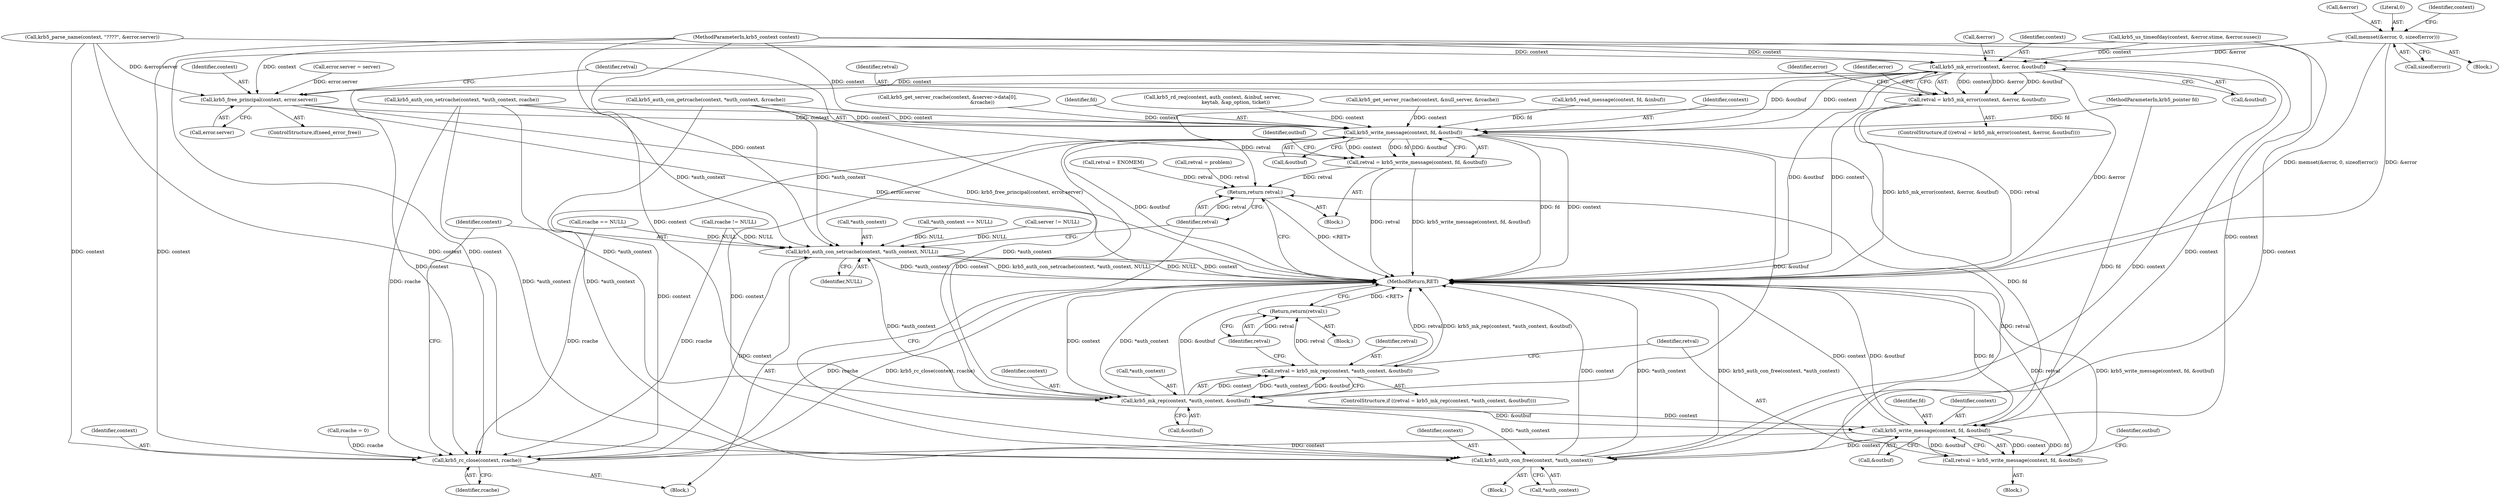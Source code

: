 digraph "0_krb5_102bb6ebf20f9174130c85c3b052ae104e5073ec_0@API" {
"1000390" [label="(Call,memset(&error, 0, sizeof(error)))"];
"1000482" [label="(Call,krb5_mk_error(context, &error, &outbuf))"];
"1000480" [label="(Call,retval = krb5_mk_error(context, &error, &outbuf))"];
"1000599" [label="(Return,return retval;)"];
"1000504" [label="(Call,krb5_free_principal(context, error.server))"];
"1000523" [label="(Call,krb5_write_message(context, fd, &outbuf))"];
"1000521" [label="(Call,retval = krb5_write_message(context, fd, &outbuf))"];
"1000552" [label="(Call,krb5_mk_rep(context, *auth_context, &outbuf))"];
"1000550" [label="(Call,retval = krb5_mk_rep(context, *auth_context, &outbuf))"];
"1000559" [label="(Return,return(retval);)"];
"1000563" [label="(Call,krb5_write_message(context, fd, &outbuf))"];
"1000561" [label="(Call,retval = krb5_write_message(context, fd, &outbuf))"];
"1000579" [label="(Call,krb5_auth_con_free(context, *auth_context))"];
"1000591" [label="(Call,krb5_rc_close(context, rcache))"];
"1000594" [label="(Call,krb5_auth_con_setrcache(context, *auth_context, NULL))"];
"1000305" [label="(Call,rcache == NULL)"];
"1000480" [label="(Call,retval = krb5_mk_error(context, &error, &outbuf))"];
"1000600" [label="(Identifier,retval)"];
"1000550" [label="(Call,retval = krb5_mk_rep(context, *auth_context, &outbuf))"];
"1000553" [label="(Identifier,context)"];
"1000484" [label="(Call,&error)"];
"1000563" [label="(Call,krb5_write_message(context, fd, &outbuf))"];
"1000486" [label="(Call,&outbuf)"];
"1000596" [label="(Call,*auth_context)"];
"1000561" [label="(Call,retval = krb5_write_message(context, fd, &outbuf))"];
"1000295" [label="(Call,krb5_auth_con_getrcache(context, *auth_context, &rcache))"];
"1000526" [label="(Call,&outbuf)"];
"1000482" [label="(Call,krb5_mk_error(context, &error, &outbuf))"];
"1000530" [label="(Identifier,outbuf)"];
"1000594" [label="(Call,krb5_auth_con_setrcache(context, *auth_context, NULL))"];
"1000566" [label="(Call,&outbuf)"];
"1000581" [label="(Call,*auth_context)"];
"1000408" [label="(Call,error.server = server)"];
"1000387" [label="(Block,)"];
"1000390" [label="(Call,memset(&error, 0, sizeof(error)))"];
"1000521" [label="(Call,retval = krb5_write_message(context, fd, &outbuf))"];
"1000506" [label="(Call,error.server)"];
"1000117" [label="(MethodParameterIn,krb5_pointer fd)"];
"1000504" [label="(Call,krb5_free_principal(context, error.server))"];
"1000492" [label="(Identifier,error)"];
"1000322" [label="(Call,krb5_get_server_rcache(context, &server->data[0],\n                                             &rcache))"];
"1000556" [label="(Call,&outbuf)"];
"1000564" [label="(Identifier,context)"];
"1000548" [label="(Block,)"];
"1000570" [label="(Identifier,outbuf)"];
"1000562" [label="(Identifier,retval)"];
"1000578" [label="(Block,)"];
"1000579" [label="(Call,krb5_auth_con_free(context, *auth_context))"];
"1000580" [label="(Identifier,context)"];
"1000590" [label="(Block,)"];
"1000483" [label="(Identifier,context)"];
"1000525" [label="(Identifier,fd)"];
"1000115" [label="(MethodParameterIn,krb5_context context)"];
"1000601" [label="(MethodReturn,RET)"];
"1000554" [label="(Call,*auth_context)"];
"1000558" [label="(Block,)"];
"1000391" [label="(Call,&error)"];
"1000593" [label="(Identifier,rcache)"];
"1000371" [label="(Call,krb5_rd_req(context, auth_context, &inbuf, server,\n                              keytab, &ap_option, ticket))"];
"1000587" [label="(Call,rcache != NULL)"];
"1000523" [label="(Call,krb5_write_message(context, fd, &outbuf))"];
"1000537" [label="(Call,retval = problem)"];
"1000393" [label="(Literal,0)"];
"1000346" [label="(Call,krb5_get_server_rcache(context, &null_server, &rcache))"];
"1000522" [label="(Identifier,retval)"];
"1000552" [label="(Call,krb5_mk_rep(context, *auth_context, &outbuf))"];
"1000277" [label="(Call,*auth_context == NULL)"];
"1000560" [label="(Identifier,retval)"];
"1000549" [label="(ControlStructure,if ((retval = krb5_mk_rep(context, *auth_context, &outbuf))))"];
"1000598" [label="(Identifier,NULL)"];
"1000269" [label="(Call,krb5_read_message(context, fd, &inbuf))"];
"1000505" [label="(Identifier,context)"];
"1000311" [label="(Call,server != NULL)"];
"1000551" [label="(Identifier,retval)"];
"1000592" [label="(Identifier,context)"];
"1000124" [label="(Block,)"];
"1000417" [label="(Call,krb5_parse_name(context, \"????\", &error.server))"];
"1000599" [label="(Return,return retval;)"];
"1000475" [label="(Call,retval = ENOMEM)"];
"1000394" [label="(Call,sizeof(error))"];
"1000565" [label="(Identifier,fd)"];
"1000396" [label="(Call,krb5_us_timeofday(context, &error.stime, &error.susec))"];
"1000595" [label="(Identifier,context)"];
"1000591" [label="(Call,krb5_rc_close(context, rcache))"];
"1000481" [label="(Identifier,retval)"];
"1000479" [label="(ControlStructure,if ((retval = krb5_mk_error(context, &error, &outbuf))))"];
"1000397" [label="(Identifier,context)"];
"1000357" [label="(Call,krb5_auth_con_setrcache(context, *auth_context, rcache))"];
"1000502" [label="(ControlStructure,if(need_error_free))"];
"1000135" [label="(Call,rcache = 0)"];
"1000559" [label="(Return,return(retval);)"];
"1000524" [label="(Identifier,context)"];
"1000499" [label="(Identifier,error)"];
"1000390" -> "1000387"  [label="AST: "];
"1000390" -> "1000394"  [label="CFG: "];
"1000391" -> "1000390"  [label="AST: "];
"1000393" -> "1000390"  [label="AST: "];
"1000394" -> "1000390"  [label="AST: "];
"1000397" -> "1000390"  [label="CFG: "];
"1000390" -> "1000601"  [label="DDG: memset(&error, 0, sizeof(error))"];
"1000390" -> "1000601"  [label="DDG: &error"];
"1000390" -> "1000482"  [label="DDG: &error"];
"1000482" -> "1000480"  [label="AST: "];
"1000482" -> "1000486"  [label="CFG: "];
"1000483" -> "1000482"  [label="AST: "];
"1000484" -> "1000482"  [label="AST: "];
"1000486" -> "1000482"  [label="AST: "];
"1000480" -> "1000482"  [label="CFG: "];
"1000482" -> "1000601"  [label="DDG: &outbuf"];
"1000482" -> "1000601"  [label="DDG: context"];
"1000482" -> "1000601"  [label="DDG: &error"];
"1000482" -> "1000480"  [label="DDG: context"];
"1000482" -> "1000480"  [label="DDG: &error"];
"1000482" -> "1000480"  [label="DDG: &outbuf"];
"1000396" -> "1000482"  [label="DDG: context"];
"1000417" -> "1000482"  [label="DDG: context"];
"1000115" -> "1000482"  [label="DDG: context"];
"1000482" -> "1000504"  [label="DDG: context"];
"1000482" -> "1000523"  [label="DDG: context"];
"1000482" -> "1000523"  [label="DDG: &outbuf"];
"1000482" -> "1000579"  [label="DDG: context"];
"1000482" -> "1000591"  [label="DDG: context"];
"1000480" -> "1000479"  [label="AST: "];
"1000481" -> "1000480"  [label="AST: "];
"1000492" -> "1000480"  [label="CFG: "];
"1000499" -> "1000480"  [label="CFG: "];
"1000480" -> "1000601"  [label="DDG: retval"];
"1000480" -> "1000601"  [label="DDG: krb5_mk_error(context, &error, &outbuf)"];
"1000480" -> "1000599"  [label="DDG: retval"];
"1000599" -> "1000124"  [label="AST: "];
"1000599" -> "1000600"  [label="CFG: "];
"1000600" -> "1000599"  [label="AST: "];
"1000601" -> "1000599"  [label="CFG: "];
"1000599" -> "1000601"  [label="DDG: <RET>"];
"1000600" -> "1000599"  [label="DDG: retval"];
"1000561" -> "1000599"  [label="DDG: retval"];
"1000521" -> "1000599"  [label="DDG: retval"];
"1000475" -> "1000599"  [label="DDG: retval"];
"1000537" -> "1000599"  [label="DDG: retval"];
"1000504" -> "1000502"  [label="AST: "];
"1000504" -> "1000506"  [label="CFG: "];
"1000505" -> "1000504"  [label="AST: "];
"1000506" -> "1000504"  [label="AST: "];
"1000522" -> "1000504"  [label="CFG: "];
"1000504" -> "1000601"  [label="DDG: error.server"];
"1000504" -> "1000601"  [label="DDG: krb5_free_principal(context, error.server)"];
"1000115" -> "1000504"  [label="DDG: context"];
"1000408" -> "1000504"  [label="DDG: error.server"];
"1000417" -> "1000504"  [label="DDG: &error.server"];
"1000504" -> "1000523"  [label="DDG: context"];
"1000523" -> "1000521"  [label="AST: "];
"1000523" -> "1000526"  [label="CFG: "];
"1000524" -> "1000523"  [label="AST: "];
"1000525" -> "1000523"  [label="AST: "];
"1000526" -> "1000523"  [label="AST: "];
"1000521" -> "1000523"  [label="CFG: "];
"1000523" -> "1000601"  [label="DDG: fd"];
"1000523" -> "1000601"  [label="DDG: context"];
"1000523" -> "1000601"  [label="DDG: &outbuf"];
"1000523" -> "1000521"  [label="DDG: context"];
"1000523" -> "1000521"  [label="DDG: fd"];
"1000523" -> "1000521"  [label="DDG: &outbuf"];
"1000295" -> "1000523"  [label="DDG: context"];
"1000357" -> "1000523"  [label="DDG: context"];
"1000322" -> "1000523"  [label="DDG: context"];
"1000371" -> "1000523"  [label="DDG: context"];
"1000346" -> "1000523"  [label="DDG: context"];
"1000115" -> "1000523"  [label="DDG: context"];
"1000269" -> "1000523"  [label="DDG: fd"];
"1000117" -> "1000523"  [label="DDG: fd"];
"1000523" -> "1000552"  [label="DDG: context"];
"1000523" -> "1000552"  [label="DDG: &outbuf"];
"1000523" -> "1000563"  [label="DDG: fd"];
"1000523" -> "1000579"  [label="DDG: context"];
"1000523" -> "1000591"  [label="DDG: context"];
"1000521" -> "1000124"  [label="AST: "];
"1000522" -> "1000521"  [label="AST: "];
"1000530" -> "1000521"  [label="CFG: "];
"1000521" -> "1000601"  [label="DDG: retval"];
"1000521" -> "1000601"  [label="DDG: krb5_write_message(context, fd, &outbuf)"];
"1000552" -> "1000550"  [label="AST: "];
"1000552" -> "1000556"  [label="CFG: "];
"1000553" -> "1000552"  [label="AST: "];
"1000554" -> "1000552"  [label="AST: "];
"1000556" -> "1000552"  [label="AST: "];
"1000550" -> "1000552"  [label="CFG: "];
"1000552" -> "1000601"  [label="DDG: context"];
"1000552" -> "1000601"  [label="DDG: *auth_context"];
"1000552" -> "1000601"  [label="DDG: &outbuf"];
"1000552" -> "1000550"  [label="DDG: context"];
"1000552" -> "1000550"  [label="DDG: *auth_context"];
"1000552" -> "1000550"  [label="DDG: &outbuf"];
"1000115" -> "1000552"  [label="DDG: context"];
"1000295" -> "1000552"  [label="DDG: *auth_context"];
"1000357" -> "1000552"  [label="DDG: *auth_context"];
"1000552" -> "1000563"  [label="DDG: context"];
"1000552" -> "1000563"  [label="DDG: &outbuf"];
"1000552" -> "1000579"  [label="DDG: *auth_context"];
"1000552" -> "1000594"  [label="DDG: *auth_context"];
"1000550" -> "1000549"  [label="AST: "];
"1000551" -> "1000550"  [label="AST: "];
"1000560" -> "1000550"  [label="CFG: "];
"1000562" -> "1000550"  [label="CFG: "];
"1000550" -> "1000601"  [label="DDG: retval"];
"1000550" -> "1000601"  [label="DDG: krb5_mk_rep(context, *auth_context, &outbuf)"];
"1000550" -> "1000559"  [label="DDG: retval"];
"1000559" -> "1000558"  [label="AST: "];
"1000559" -> "1000560"  [label="CFG: "];
"1000560" -> "1000559"  [label="AST: "];
"1000601" -> "1000559"  [label="CFG: "];
"1000559" -> "1000601"  [label="DDG: <RET>"];
"1000560" -> "1000559"  [label="DDG: retval"];
"1000563" -> "1000561"  [label="AST: "];
"1000563" -> "1000566"  [label="CFG: "];
"1000564" -> "1000563"  [label="AST: "];
"1000565" -> "1000563"  [label="AST: "];
"1000566" -> "1000563"  [label="AST: "];
"1000561" -> "1000563"  [label="CFG: "];
"1000563" -> "1000601"  [label="DDG: &outbuf"];
"1000563" -> "1000601"  [label="DDG: fd"];
"1000563" -> "1000601"  [label="DDG: context"];
"1000563" -> "1000561"  [label="DDG: context"];
"1000563" -> "1000561"  [label="DDG: fd"];
"1000563" -> "1000561"  [label="DDG: &outbuf"];
"1000115" -> "1000563"  [label="DDG: context"];
"1000117" -> "1000563"  [label="DDG: fd"];
"1000563" -> "1000579"  [label="DDG: context"];
"1000563" -> "1000591"  [label="DDG: context"];
"1000561" -> "1000548"  [label="AST: "];
"1000562" -> "1000561"  [label="AST: "];
"1000570" -> "1000561"  [label="CFG: "];
"1000561" -> "1000601"  [label="DDG: krb5_write_message(context, fd, &outbuf)"];
"1000561" -> "1000601"  [label="DDG: retval"];
"1000579" -> "1000578"  [label="AST: "];
"1000579" -> "1000581"  [label="CFG: "];
"1000580" -> "1000579"  [label="AST: "];
"1000581" -> "1000579"  [label="AST: "];
"1000600" -> "1000579"  [label="CFG: "];
"1000579" -> "1000601"  [label="DDG: krb5_auth_con_free(context, *auth_context)"];
"1000579" -> "1000601"  [label="DDG: context"];
"1000579" -> "1000601"  [label="DDG: *auth_context"];
"1000396" -> "1000579"  [label="DDG: context"];
"1000417" -> "1000579"  [label="DDG: context"];
"1000115" -> "1000579"  [label="DDG: context"];
"1000295" -> "1000579"  [label="DDG: *auth_context"];
"1000357" -> "1000579"  [label="DDG: *auth_context"];
"1000591" -> "1000590"  [label="AST: "];
"1000591" -> "1000593"  [label="CFG: "];
"1000592" -> "1000591"  [label="AST: "];
"1000593" -> "1000591"  [label="AST: "];
"1000595" -> "1000591"  [label="CFG: "];
"1000591" -> "1000601"  [label="DDG: krb5_rc_close(context, rcache)"];
"1000591" -> "1000601"  [label="DDG: rcache"];
"1000396" -> "1000591"  [label="DDG: context"];
"1000417" -> "1000591"  [label="DDG: context"];
"1000115" -> "1000591"  [label="DDG: context"];
"1000357" -> "1000591"  [label="DDG: rcache"];
"1000587" -> "1000591"  [label="DDG: rcache"];
"1000305" -> "1000591"  [label="DDG: rcache"];
"1000135" -> "1000591"  [label="DDG: rcache"];
"1000591" -> "1000594"  [label="DDG: context"];
"1000594" -> "1000590"  [label="AST: "];
"1000594" -> "1000598"  [label="CFG: "];
"1000595" -> "1000594"  [label="AST: "];
"1000596" -> "1000594"  [label="AST: "];
"1000598" -> "1000594"  [label="AST: "];
"1000600" -> "1000594"  [label="CFG: "];
"1000594" -> "1000601"  [label="DDG: NULL"];
"1000594" -> "1000601"  [label="DDG: context"];
"1000594" -> "1000601"  [label="DDG: *auth_context"];
"1000594" -> "1000601"  [label="DDG: krb5_auth_con_setrcache(context, *auth_context, NULL)"];
"1000115" -> "1000594"  [label="DDG: context"];
"1000295" -> "1000594"  [label="DDG: *auth_context"];
"1000357" -> "1000594"  [label="DDG: *auth_context"];
"1000587" -> "1000594"  [label="DDG: NULL"];
"1000277" -> "1000594"  [label="DDG: NULL"];
"1000311" -> "1000594"  [label="DDG: NULL"];
"1000305" -> "1000594"  [label="DDG: NULL"];
}

